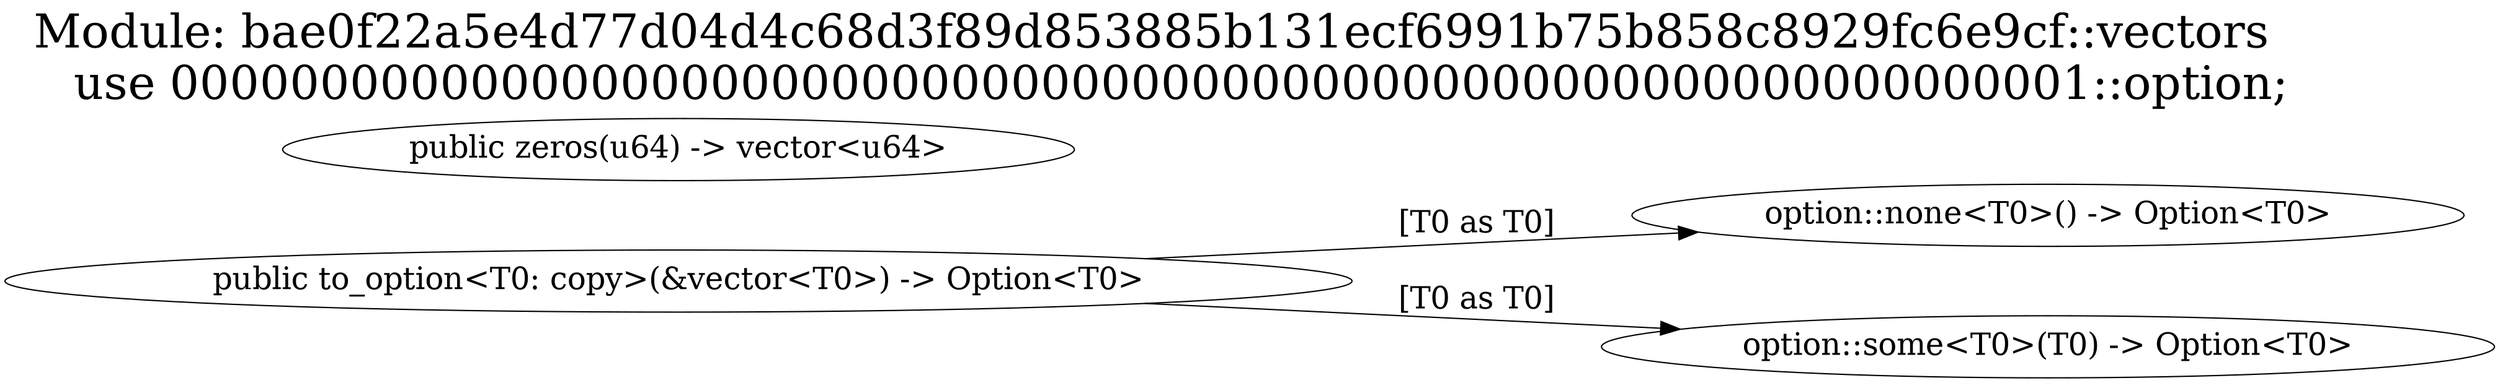 
digraph G {
    label = "Module: bae0f22a5e4d77d04d4c68d3f89d853885b131ecf6991b75b858c8929fc6e9cf::vectors
    use 0000000000000000000000000000000000000000000000000000000000000001::option;";
    labelloc = "t";
    labeljust = "l";
    fontsize = 36;

    graph [
	rankdir=LR,
	ranksep=1.0,
	nodesep=0.75,
	splines=true,
	concentrate=false
    ];

    node [
	shape=ellipse,
	fontsize=24
    ];

    edge [
	arrowsize=1.5
    ];

    0 [label="option::none<T0>() -> Option<T0>"];
    1 [label="option::some<T0>(T0) -> Option<T0>"];
    2 [label="public to_option<T0: copy>(&vector<T0>) -> Option<T0>"];
    3 [label="public zeros(u64) -> vector<u64>"];
    2 -> 0 [label="[T0 as T0]", fontsize=24];
    2 -> 1 [label="[T0 as T0]", fontsize=24];
}
